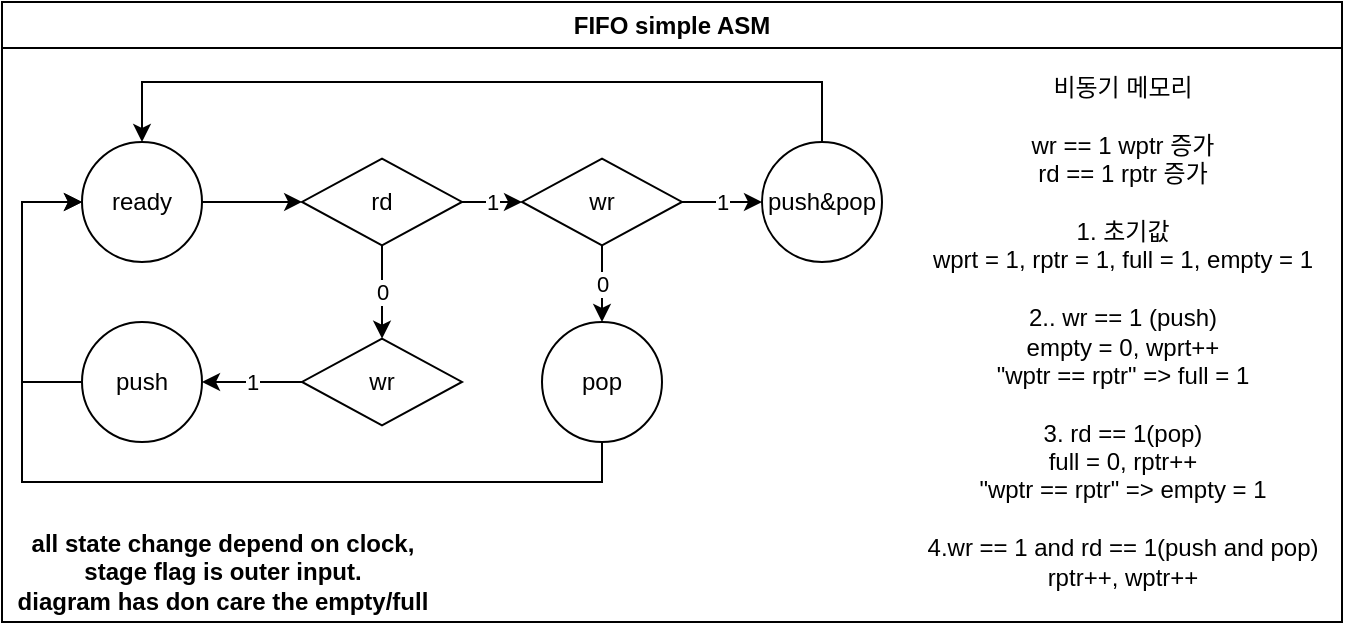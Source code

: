 <mxfile version="26.0.16">
  <diagram name="페이지-1" id="jSP0wqziFNxwSBOyULtl">
    <mxGraphModel dx="915" dy="823" grid="1" gridSize="10" guides="1" tooltips="1" connect="1" arrows="1" fold="1" page="1" pageScale="1" pageWidth="1169" pageHeight="827" math="0" shadow="0">
      <root>
        <mxCell id="0" />
        <mxCell id="1" parent="0" />
        <mxCell id="cw6S2BaQTqN7qknGO65E-30" value="FIFO simple ASM" style="swimlane;whiteSpace=wrap;html=1;" parent="1" vertex="1">
          <mxGeometry x="10" y="10" width="670" height="310" as="geometry">
            <mxRectangle x="40" y="173.33" width="130" height="30" as="alternateBounds" />
          </mxGeometry>
        </mxCell>
        <mxCell id="kim3aclcd7hE2upSsm0B-1" value="&lt;div&gt;비동기 메모리&lt;/div&gt;&lt;div&gt;&lt;br&gt;&lt;/div&gt;wr == 1 wptr 증가&lt;br&gt;rd == 1 rptr 증가&lt;div&gt;&lt;br&gt;&lt;/div&gt;&lt;div&gt;1. 초기값&lt;/div&gt;&lt;div&gt;wprt = 1, rptr = 1, full = 1, empty = 1&lt;br&gt;&lt;/div&gt;&lt;div&gt;&lt;br&gt;&lt;/div&gt;&lt;div&gt;2.. wr == 1 (push)&lt;/div&gt;&lt;div&gt;empty = 0, wprt++&lt;/div&gt;&lt;div&gt;&quot;wptr == rptr&quot; =&amp;gt; full = 1&lt;/div&gt;&lt;div&gt;&lt;br&gt;&lt;/div&gt;&lt;div&gt;3. rd == 1(pop)&lt;/div&gt;&lt;div&gt;full = 0, rptr++&lt;/div&gt;&lt;div&gt;&quot;wptr == rptr&quot; =&amp;gt; empty = 1&lt;/div&gt;&lt;div&gt;&lt;br&gt;&lt;/div&gt;&lt;div&gt;4.wr == 1 and rd == 1(push and pop)&lt;/div&gt;&lt;div&gt;rptr++, wptr++&lt;/div&gt;" style="text;html=1;align=center;verticalAlign=middle;resizable=0;points=[];autosize=1;strokeColor=none;fillColor=none;" parent="cw6S2BaQTqN7qknGO65E-30" vertex="1">
          <mxGeometry x="450" y="30" width="220" height="270" as="geometry" />
        </mxCell>
        <mxCell id="cw6S2BaQTqN7qknGO65E-32" value="&lt;span style=&quot;font-weight: 700;&quot;&gt;all state change depend on clock, stage flag is outer input.&lt;/span&gt;&lt;div&gt;&lt;span style=&quot;font-weight: 700;&quot;&gt;diagram has don care the empty/full&lt;/span&gt;&lt;/div&gt;" style="text;html=1;align=center;verticalAlign=middle;whiteSpace=wrap;rounded=0;" parent="cw6S2BaQTqN7qknGO65E-30" vertex="1">
          <mxGeometry y="270" width="221" height="30" as="geometry" />
        </mxCell>
        <mxCell id="F4llfg31fLH5viyZoIfx-65" value="" style="group" vertex="1" connectable="0" parent="cw6S2BaQTqN7qknGO65E-30">
          <mxGeometry x="10" y="40" width="440" height="200" as="geometry" />
        </mxCell>
        <mxCell id="F4llfg31fLH5viyZoIfx-46" style="edgeStyle=orthogonalEdgeStyle;rounded=0;orthogonalLoop=1;jettySize=auto;html=1;entryX=0.5;entryY=0;entryDx=0;entryDy=0;" edge="1" parent="F4llfg31fLH5viyZoIfx-65" source="cw6S2BaQTqN7qknGO65E-10" target="cw6S2BaQTqN7qknGO65E-1">
          <mxGeometry relative="1" as="geometry">
            <Array as="points">
              <mxPoint x="400" />
              <mxPoint x="60" />
            </Array>
          </mxGeometry>
        </mxCell>
        <mxCell id="cw6S2BaQTqN7qknGO65E-10" value="push&amp;amp;pop" style="ellipse;whiteSpace=wrap;html=1;" parent="F4llfg31fLH5viyZoIfx-65" vertex="1">
          <mxGeometry x="370" y="30" width="60" height="60" as="geometry" />
        </mxCell>
        <mxCell id="F4llfg31fLH5viyZoIfx-63" value="" style="edgeStyle=orthogonalEdgeStyle;rounded=0;orthogonalLoop=1;jettySize=auto;html=1;" edge="1" parent="F4llfg31fLH5viyZoIfx-65" source="cw6S2BaQTqN7qknGO65E-1" target="F4llfg31fLH5viyZoIfx-25">
          <mxGeometry relative="1" as="geometry" />
        </mxCell>
        <mxCell id="cw6S2BaQTqN7qknGO65E-1" value="ready" style="ellipse;whiteSpace=wrap;html=1;aspect=fixed;" parent="F4llfg31fLH5viyZoIfx-65" vertex="1">
          <mxGeometry x="30" y="30" width="60" height="60" as="geometry" />
        </mxCell>
        <mxCell id="F4llfg31fLH5viyZoIfx-53" style="edgeStyle=orthogonalEdgeStyle;rounded=0;orthogonalLoop=1;jettySize=auto;html=1;entryX=0;entryY=0.5;entryDx=0;entryDy=0;exitX=0;exitY=0.5;exitDx=0;exitDy=0;" edge="1" parent="F4llfg31fLH5viyZoIfx-65" source="cw6S2BaQTqN7qknGO65E-8" target="cw6S2BaQTqN7qknGO65E-1">
          <mxGeometry relative="1" as="geometry">
            <Array as="points">
              <mxPoint y="150" />
              <mxPoint y="60" />
            </Array>
          </mxGeometry>
        </mxCell>
        <mxCell id="cw6S2BaQTqN7qknGO65E-8" value="push" style="ellipse;whiteSpace=wrap;html=1;" parent="F4llfg31fLH5viyZoIfx-65" vertex="1">
          <mxGeometry x="30" y="120" width="60" height="60" as="geometry" />
        </mxCell>
        <mxCell id="F4llfg31fLH5viyZoIfx-47" style="edgeStyle=orthogonalEdgeStyle;rounded=0;orthogonalLoop=1;jettySize=auto;html=1;entryX=0;entryY=0.5;entryDx=0;entryDy=0;" edge="1" parent="F4llfg31fLH5viyZoIfx-65" source="F4llfg31fLH5viyZoIfx-24" target="cw6S2BaQTqN7qknGO65E-1">
          <mxGeometry relative="1" as="geometry">
            <Array as="points">
              <mxPoint x="290" y="200" />
              <mxPoint y="200" />
              <mxPoint y="60" />
            </Array>
          </mxGeometry>
        </mxCell>
        <mxCell id="F4llfg31fLH5viyZoIfx-24" value="pop" style="ellipse;whiteSpace=wrap;html=1;" vertex="1" parent="F4llfg31fLH5viyZoIfx-65">
          <mxGeometry x="260" y="120" width="60" height="60" as="geometry" />
        </mxCell>
        <mxCell id="F4llfg31fLH5viyZoIfx-32" value="1" style="edgeStyle=orthogonalEdgeStyle;rounded=0;orthogonalLoop=1;jettySize=auto;html=1;entryX=0;entryY=0.5;entryDx=0;entryDy=0;" edge="1" parent="F4llfg31fLH5viyZoIfx-65" source="F4llfg31fLH5viyZoIfx-25" target="F4llfg31fLH5viyZoIfx-37">
          <mxGeometry relative="1" as="geometry" />
        </mxCell>
        <mxCell id="F4llfg31fLH5viyZoIfx-25" value="rd" style="rhombus;whiteSpace=wrap;html=1;" vertex="1" parent="F4llfg31fLH5viyZoIfx-65">
          <mxGeometry x="140" y="38.33" width="80" height="43.333" as="geometry" />
        </mxCell>
        <mxCell id="F4llfg31fLH5viyZoIfx-31" value="1" style="edgeStyle=orthogonalEdgeStyle;rounded=0;orthogonalLoop=1;jettySize=auto;html=1;entryX=1;entryY=0.5;entryDx=0;entryDy=0;" edge="1" parent="F4llfg31fLH5viyZoIfx-65" source="F4llfg31fLH5viyZoIfx-26" target="cw6S2BaQTqN7qknGO65E-8">
          <mxGeometry relative="1" as="geometry" />
        </mxCell>
        <mxCell id="F4llfg31fLH5viyZoIfx-26" value="wr" style="rhombus;whiteSpace=wrap;html=1;" vertex="1" parent="F4llfg31fLH5viyZoIfx-65">
          <mxGeometry x="140" y="128.33" width="80" height="43.333" as="geometry" />
        </mxCell>
        <mxCell id="F4llfg31fLH5viyZoIfx-38" value="1" style="edgeStyle=orthogonalEdgeStyle;rounded=0;orthogonalLoop=1;jettySize=auto;html=1;entryX=0;entryY=0.5;entryDx=0;entryDy=0;" edge="1" parent="F4llfg31fLH5viyZoIfx-65" source="F4llfg31fLH5viyZoIfx-37" target="cw6S2BaQTqN7qknGO65E-10">
          <mxGeometry relative="1" as="geometry" />
        </mxCell>
        <mxCell id="F4llfg31fLH5viyZoIfx-37" value="wr" style="rhombus;whiteSpace=wrap;html=1;" vertex="1" parent="F4llfg31fLH5viyZoIfx-65">
          <mxGeometry x="250" y="38.33" width="80" height="43.333" as="geometry" />
        </mxCell>
        <mxCell id="F4llfg31fLH5viyZoIfx-40" value="0" style="edgeStyle=orthogonalEdgeStyle;rounded=0;orthogonalLoop=1;jettySize=auto;html=1;entryX=0.5;entryY=0;entryDx=0;entryDy=0;" edge="1" parent="F4llfg31fLH5viyZoIfx-65" source="F4llfg31fLH5viyZoIfx-37" target="F4llfg31fLH5viyZoIfx-24">
          <mxGeometry relative="1" as="geometry" />
        </mxCell>
        <mxCell id="F4llfg31fLH5viyZoIfx-28" value="0" style="edgeStyle=orthogonalEdgeStyle;rounded=0;orthogonalLoop=1;jettySize=auto;html=1;entryX=0.5;entryY=0;entryDx=0;entryDy=0;" edge="1" parent="F4llfg31fLH5viyZoIfx-65" source="F4llfg31fLH5viyZoIfx-25" target="F4llfg31fLH5viyZoIfx-26">
          <mxGeometry relative="1" as="geometry" />
        </mxCell>
      </root>
    </mxGraphModel>
  </diagram>
</mxfile>
